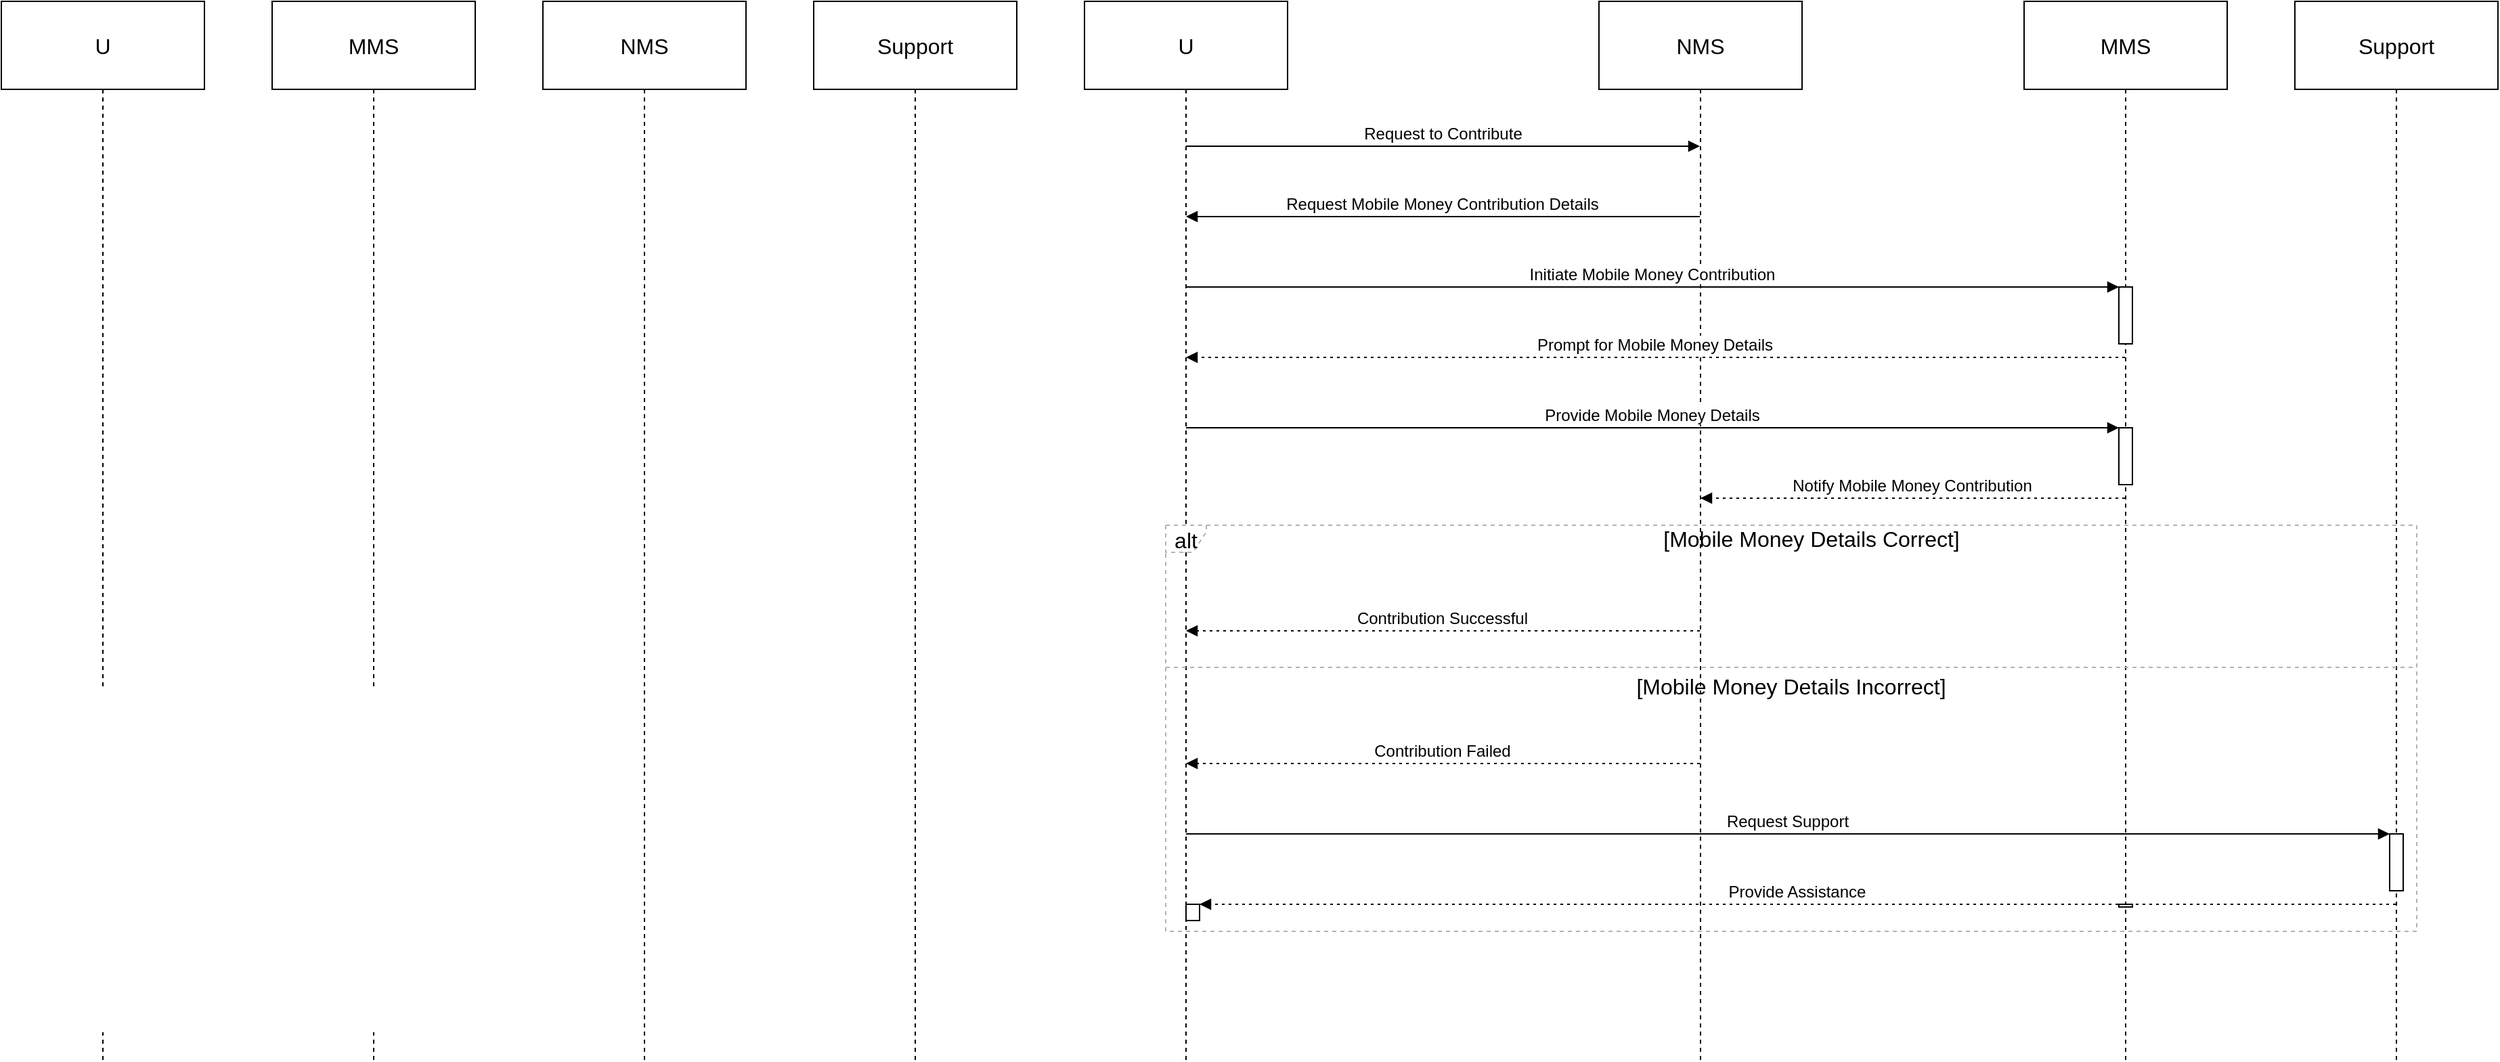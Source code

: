 <mxfile version="22.1.19" type="device">
  <diagram name="Page-1" id="vp8_3NG6Lgt2mfEqum8c">
    <mxGraphModel dx="1878" dy="998" grid="1" gridSize="10" guides="1" tooltips="1" connect="1" arrows="1" fold="1" page="1" pageScale="1" pageWidth="850" pageHeight="1100" math="0" shadow="0">
      <root>
        <mxCell id="0" />
        <mxCell id="1" parent="0" />
        <mxCell id="zkGYjBgp3yU_Ayn-G6Md-1" value="U" style="shape=umlLifeline;perimeter=lifelinePerimeter;whiteSpace=wrap;container=1;dropTarget=0;collapsible=0;recursiveResize=0;outlineConnect=0;portConstraint=eastwest;newEdgeStyle={&quot;edgeStyle&quot;:&quot;elbowEdgeStyle&quot;,&quot;elbow&quot;:&quot;vertical&quot;,&quot;curved&quot;:0,&quot;rounded&quot;:0};size=65;fontSize=16;" vertex="1" parent="1">
          <mxGeometry x="20" y="20" width="150" height="782" as="geometry" />
        </mxCell>
        <mxCell id="zkGYjBgp3yU_Ayn-G6Md-2" value="MMS" style="shape=umlLifeline;perimeter=lifelinePerimeter;whiteSpace=wrap;container=1;dropTarget=0;collapsible=0;recursiveResize=0;outlineConnect=0;portConstraint=eastwest;newEdgeStyle={&quot;edgeStyle&quot;:&quot;elbowEdgeStyle&quot;,&quot;elbow&quot;:&quot;vertical&quot;,&quot;curved&quot;:0,&quot;rounded&quot;:0};size=65;fontSize=16;" vertex="1" parent="1">
          <mxGeometry x="220" y="20" width="150" height="782" as="geometry" />
        </mxCell>
        <mxCell id="zkGYjBgp3yU_Ayn-G6Md-3" value="NMS" style="shape=umlLifeline;perimeter=lifelinePerimeter;whiteSpace=wrap;container=1;dropTarget=0;collapsible=0;recursiveResize=0;outlineConnect=0;portConstraint=eastwest;newEdgeStyle={&quot;edgeStyle&quot;:&quot;elbowEdgeStyle&quot;,&quot;elbow&quot;:&quot;vertical&quot;,&quot;curved&quot;:0,&quot;rounded&quot;:0};size=65;fontSize=16;" vertex="1" parent="1">
          <mxGeometry x="420" y="20" width="150" height="782" as="geometry" />
        </mxCell>
        <mxCell id="zkGYjBgp3yU_Ayn-G6Md-4" value="Support" style="shape=umlLifeline;perimeter=lifelinePerimeter;whiteSpace=wrap;container=1;dropTarget=0;collapsible=0;recursiveResize=0;outlineConnect=0;portConstraint=eastwest;newEdgeStyle={&quot;edgeStyle&quot;:&quot;elbowEdgeStyle&quot;,&quot;elbow&quot;:&quot;vertical&quot;,&quot;curved&quot;:0,&quot;rounded&quot;:0};size=65;fontSize=16;" vertex="1" parent="1">
          <mxGeometry x="620" y="20" width="150" height="782" as="geometry" />
        </mxCell>
        <mxCell id="zkGYjBgp3yU_Ayn-G6Md-5" value="U" style="shape=umlLifeline;perimeter=lifelinePerimeter;whiteSpace=wrap;container=1;dropTarget=0;collapsible=0;recursiveResize=0;outlineConnect=0;portConstraint=eastwest;newEdgeStyle={&quot;edgeStyle&quot;:&quot;elbowEdgeStyle&quot;,&quot;elbow&quot;:&quot;vertical&quot;,&quot;curved&quot;:0,&quot;rounded&quot;:0};size=65;fontSize=16;" vertex="1" parent="1">
          <mxGeometry x="820" y="20" width="150" height="782" as="geometry" />
        </mxCell>
        <mxCell id="zkGYjBgp3yU_Ayn-G6Md-6" value="" style="points=[];perimeter=orthogonalPerimeter;outlineConnect=0;targetShapes=umlLifeline;portConstraint=eastwest;newEdgeStyle={&quot;edgeStyle&quot;:&quot;elbowEdgeStyle&quot;,&quot;elbow&quot;:&quot;vertical&quot;,&quot;curved&quot;:0,&quot;rounded&quot;:0};fontSize=16;" vertex="1" parent="zkGYjBgp3yU_Ayn-G6Md-5">
          <mxGeometry x="75" y="667" width="10" height="12" as="geometry" />
        </mxCell>
        <mxCell id="zkGYjBgp3yU_Ayn-G6Md-7" value="NMS" style="shape=umlLifeline;perimeter=lifelinePerimeter;whiteSpace=wrap;container=1;dropTarget=0;collapsible=0;recursiveResize=0;outlineConnect=0;portConstraint=eastwest;newEdgeStyle={&quot;edgeStyle&quot;:&quot;elbowEdgeStyle&quot;,&quot;elbow&quot;:&quot;vertical&quot;,&quot;curved&quot;:0,&quot;rounded&quot;:0};size=65;fontSize=16;" vertex="1" parent="1">
          <mxGeometry x="1200" y="20" width="150" height="782" as="geometry" />
        </mxCell>
        <mxCell id="zkGYjBgp3yU_Ayn-G6Md-8" value="" style="points=[];perimeter=orthogonalPerimeter;outlineConnect=0;targetShapes=umlLifeline;portConstraint=eastwest;newEdgeStyle={&quot;edgeStyle&quot;:&quot;elbowEdgeStyle&quot;,&quot;elbow&quot;:&quot;vertical&quot;,&quot;curved&quot;:0,&quot;rounded&quot;:0};fontSize=16;" vertex="1" parent="zkGYjBgp3yU_Ayn-G6Md-7">
          <mxGeometry x="75" y="667" width="10" height="-8" as="geometry" />
        </mxCell>
        <mxCell id="zkGYjBgp3yU_Ayn-G6Md-9" value="MMS" style="shape=umlLifeline;perimeter=lifelinePerimeter;whiteSpace=wrap;container=1;dropTarget=0;collapsible=0;recursiveResize=0;outlineConnect=0;portConstraint=eastwest;newEdgeStyle={&quot;edgeStyle&quot;:&quot;elbowEdgeStyle&quot;,&quot;elbow&quot;:&quot;vertical&quot;,&quot;curved&quot;:0,&quot;rounded&quot;:0};size=65;fontSize=16;" vertex="1" parent="1">
          <mxGeometry x="1514" y="20" width="150" height="782" as="geometry" />
        </mxCell>
        <mxCell id="zkGYjBgp3yU_Ayn-G6Md-10" value="" style="points=[];perimeter=orthogonalPerimeter;outlineConnect=0;targetShapes=umlLifeline;portConstraint=eastwest;newEdgeStyle={&quot;edgeStyle&quot;:&quot;elbowEdgeStyle&quot;,&quot;elbow&quot;:&quot;vertical&quot;,&quot;curved&quot;:0,&quot;rounded&quot;:0};fontSize=16;" vertex="1" parent="zkGYjBgp3yU_Ayn-G6Md-9">
          <mxGeometry x="70" y="211" width="10" height="42" as="geometry" />
        </mxCell>
        <mxCell id="zkGYjBgp3yU_Ayn-G6Md-11" value="" style="points=[];perimeter=orthogonalPerimeter;outlineConnect=0;targetShapes=umlLifeline;portConstraint=eastwest;newEdgeStyle={&quot;edgeStyle&quot;:&quot;elbowEdgeStyle&quot;,&quot;elbow&quot;:&quot;vertical&quot;,&quot;curved&quot;:0,&quot;rounded&quot;:0};fontSize=16;" vertex="1" parent="zkGYjBgp3yU_Ayn-G6Md-9">
          <mxGeometry x="70" y="315" width="10" height="42" as="geometry" />
        </mxCell>
        <mxCell id="zkGYjBgp3yU_Ayn-G6Md-12" value="" style="points=[];perimeter=orthogonalPerimeter;outlineConnect=0;targetShapes=umlLifeline;portConstraint=eastwest;newEdgeStyle={&quot;edgeStyle&quot;:&quot;elbowEdgeStyle&quot;,&quot;elbow&quot;:&quot;vertical&quot;,&quot;curved&quot;:0,&quot;rounded&quot;:0};fontSize=16;" vertex="1" parent="zkGYjBgp3yU_Ayn-G6Md-9">
          <mxGeometry x="70" y="667" width="10" height="2" as="geometry" />
        </mxCell>
        <mxCell id="zkGYjBgp3yU_Ayn-G6Md-13" value="Support" style="shape=umlLifeline;perimeter=lifelinePerimeter;whiteSpace=wrap;container=1;dropTarget=0;collapsible=0;recursiveResize=0;outlineConnect=0;portConstraint=eastwest;newEdgeStyle={&quot;edgeStyle&quot;:&quot;elbowEdgeStyle&quot;,&quot;elbow&quot;:&quot;vertical&quot;,&quot;curved&quot;:0,&quot;rounded&quot;:0};size=65;fontSize=16;" vertex="1" parent="1">
          <mxGeometry x="1714" y="20" width="150" height="782" as="geometry" />
        </mxCell>
        <mxCell id="zkGYjBgp3yU_Ayn-G6Md-14" value="" style="points=[];perimeter=orthogonalPerimeter;outlineConnect=0;targetShapes=umlLifeline;portConstraint=eastwest;newEdgeStyle={&quot;edgeStyle&quot;:&quot;elbowEdgeStyle&quot;,&quot;elbow&quot;:&quot;vertical&quot;,&quot;curved&quot;:0,&quot;rounded&quot;:0};fontSize=16;" vertex="1" parent="zkGYjBgp3yU_Ayn-G6Md-13">
          <mxGeometry x="70" y="615" width="10" height="42" as="geometry" />
        </mxCell>
        <mxCell id="zkGYjBgp3yU_Ayn-G6Md-15" value="" style="points=[];perimeter=orthogonalPerimeter;outlineConnect=0;targetShapes=umlLifeline;portConstraint=eastwest;newEdgeStyle={&quot;edgeStyle&quot;:&quot;elbowEdgeStyle&quot;,&quot;elbow&quot;:&quot;vertical&quot;,&quot;curved&quot;:0,&quot;rounded&quot;:0};fontSize=16;" vertex="1" parent="zkGYjBgp3yU_Ayn-G6Md-13">
          <mxGeometry x="70" y="667" width="10" as="geometry" />
        </mxCell>
        <mxCell id="zkGYjBgp3yU_Ayn-G6Md-16" value="alt" style="shape=umlFrame;dashed=1;pointerEvents=0;dropTarget=0;strokeColor=#B3B3B3;height=20;width=30;fontSize=16;" vertex="1" parent="1">
          <mxGeometry x="880" y="407" width="924" height="300" as="geometry" />
        </mxCell>
        <mxCell id="zkGYjBgp3yU_Ayn-G6Md-17" value="[Mobile Money Details Correct]" style="text;strokeColor=none;fillColor=none;align=center;verticalAlign=middle;whiteSpace=wrap;fontSize=16;" vertex="1" parent="zkGYjBgp3yU_Ayn-G6Md-16">
          <mxGeometry x="30" width="894" height="20" as="geometry" />
        </mxCell>
        <mxCell id="zkGYjBgp3yU_Ayn-G6Md-18" value="[Mobile Money Details Incorrect]" style="shape=line;dashed=1;whiteSpace=wrap;verticalAlign=top;labelPosition=center;verticalLabelPosition=middle;align=center;strokeColor=#B3B3B3;fontSize=16;" vertex="1" parent="zkGYjBgp3yU_Ayn-G6Md-16">
          <mxGeometry y="103" width="924" height="4" as="geometry" />
        </mxCell>
        <mxCell id="zkGYjBgp3yU_Ayn-G6Md-19" value="Request to Contribute" style="verticalAlign=bottom;endArrow=block;edgeStyle=elbowEdgeStyle;elbow=vertical;curved=0;rounded=0;fontSize=12;" edge="1" parent="1" source="zkGYjBgp3yU_Ayn-G6Md-5" target="zkGYjBgp3yU_Ayn-G6Md-7">
          <mxGeometry relative="1" as="geometry">
            <Array as="points">
              <mxPoint x="1095" y="127" />
            </Array>
          </mxGeometry>
        </mxCell>
        <mxCell id="zkGYjBgp3yU_Ayn-G6Md-20" value="Request Mobile Money Contribution Details" style="verticalAlign=bottom;endArrow=block;edgeStyle=elbowEdgeStyle;elbow=vertical;curved=0;rounded=0;fontSize=12;" edge="1" parent="1" source="zkGYjBgp3yU_Ayn-G6Md-7" target="zkGYjBgp3yU_Ayn-G6Md-5">
          <mxGeometry relative="1" as="geometry">
            <Array as="points">
              <mxPoint x="1093" y="179" />
            </Array>
          </mxGeometry>
        </mxCell>
        <mxCell id="zkGYjBgp3yU_Ayn-G6Md-21" value="Initiate Mobile Money Contribution" style="verticalAlign=bottom;endArrow=block;edgeStyle=elbowEdgeStyle;elbow=vertical;curved=0;rounded=0;fontSize=12;" edge="1" parent="1" source="zkGYjBgp3yU_Ayn-G6Md-5" target="zkGYjBgp3yU_Ayn-G6Md-10">
          <mxGeometry relative="1" as="geometry">
            <Array as="points">
              <mxPoint x="1255" y="231" />
            </Array>
          </mxGeometry>
        </mxCell>
        <mxCell id="zkGYjBgp3yU_Ayn-G6Md-22" value="Prompt for Mobile Money Details" style="verticalAlign=bottom;endArrow=block;edgeStyle=elbowEdgeStyle;elbow=vertical;curved=0;rounded=0;dashed=1;dashPattern=2 3;fontSize=12;" edge="1" parent="1" source="zkGYjBgp3yU_Ayn-G6Md-9" target="zkGYjBgp3yU_Ayn-G6Md-5">
          <mxGeometry relative="1" as="geometry">
            <Array as="points">
              <mxPoint x="1252" y="283" />
            </Array>
          </mxGeometry>
        </mxCell>
        <mxCell id="zkGYjBgp3yU_Ayn-G6Md-23" value="Provide Mobile Money Details" style="verticalAlign=bottom;endArrow=block;edgeStyle=elbowEdgeStyle;elbow=vertical;curved=0;rounded=0;fontSize=12;" edge="1" parent="1" source="zkGYjBgp3yU_Ayn-G6Md-5" target="zkGYjBgp3yU_Ayn-G6Md-11">
          <mxGeometry relative="1" as="geometry">
            <Array as="points">
              <mxPoint x="1255" y="335" />
            </Array>
          </mxGeometry>
        </mxCell>
        <mxCell id="zkGYjBgp3yU_Ayn-G6Md-24" value="Notify Mobile Money Contribution" style="verticalAlign=bottom;endArrow=block;edgeStyle=elbowEdgeStyle;elbow=vertical;curved=0;rounded=0;dashed=1;dashPattern=2 3;fontSize=12;" edge="1" parent="1" source="zkGYjBgp3yU_Ayn-G6Md-9" target="zkGYjBgp3yU_Ayn-G6Md-7">
          <mxGeometry relative="1" as="geometry">
            <Array as="points">
              <mxPoint x="1442" y="387" />
            </Array>
          </mxGeometry>
        </mxCell>
        <mxCell id="zkGYjBgp3yU_Ayn-G6Md-25" value="Contribution Successful" style="verticalAlign=bottom;endArrow=block;edgeStyle=elbowEdgeStyle;elbow=vertical;curved=0;rounded=0;dashed=1;dashPattern=2 3;fontSize=12;" edge="1" parent="1" source="zkGYjBgp3yU_Ayn-G6Md-7" target="zkGYjBgp3yU_Ayn-G6Md-5">
          <mxGeometry relative="1" as="geometry">
            <Array as="points">
              <mxPoint x="1095" y="485" />
            </Array>
          </mxGeometry>
        </mxCell>
        <mxCell id="zkGYjBgp3yU_Ayn-G6Md-26" value="Contribution Failed" style="verticalAlign=bottom;endArrow=block;edgeStyle=elbowEdgeStyle;elbow=vertical;curved=0;rounded=0;dashed=1;dashPattern=2 3;fontSize=12;" edge="1" parent="1" source="zkGYjBgp3yU_Ayn-G6Md-7" target="zkGYjBgp3yU_Ayn-G6Md-5">
          <mxGeometry relative="1" as="geometry">
            <Array as="points">
              <mxPoint x="1095" y="583" />
            </Array>
          </mxGeometry>
        </mxCell>
        <mxCell id="zkGYjBgp3yU_Ayn-G6Md-27" value="Request Support" style="verticalAlign=bottom;endArrow=block;edgeStyle=elbowEdgeStyle;elbow=vertical;curved=0;rounded=0;fontSize=12;" edge="1" parent="1" source="zkGYjBgp3yU_Ayn-G6Md-5" target="zkGYjBgp3yU_Ayn-G6Md-14">
          <mxGeometry relative="1" as="geometry">
            <Array as="points">
              <mxPoint x="1355" y="635" />
            </Array>
          </mxGeometry>
        </mxCell>
        <mxCell id="zkGYjBgp3yU_Ayn-G6Md-28" value="Provide Assistance" style="verticalAlign=bottom;endArrow=block;edgeStyle=elbowEdgeStyle;elbow=vertical;curved=0;rounded=0;dashed=1;dashPattern=2 3;fontSize=12;" edge="1" parent="1" source="zkGYjBgp3yU_Ayn-G6Md-13" target="zkGYjBgp3yU_Ayn-G6Md-6">
          <mxGeometry relative="1" as="geometry">
            <Array as="points">
              <mxPoint x="1352" y="687" />
            </Array>
          </mxGeometry>
        </mxCell>
      </root>
    </mxGraphModel>
  </diagram>
</mxfile>
